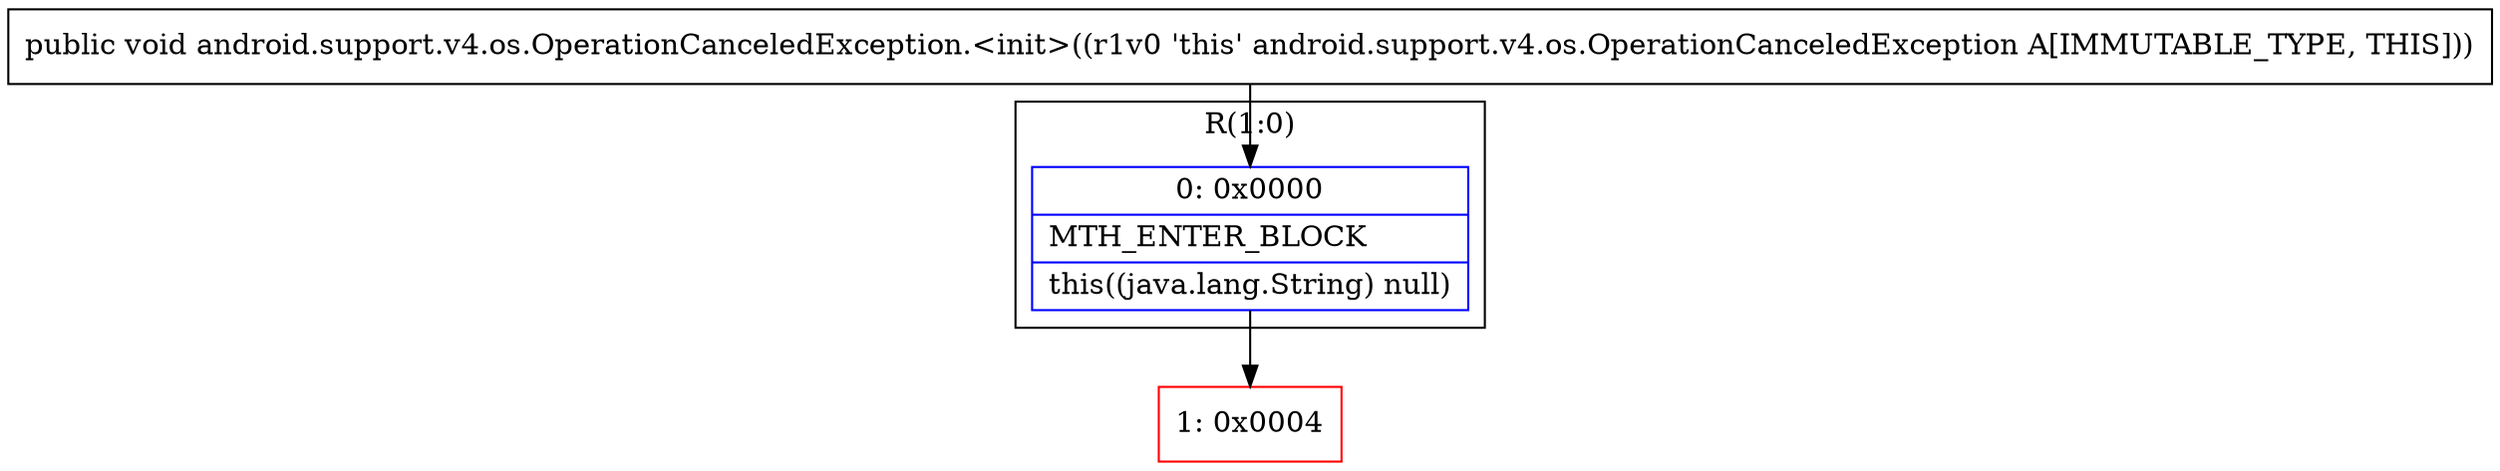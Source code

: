 digraph "CFG forandroid.support.v4.os.OperationCanceledException.\<init\>()V" {
subgraph cluster_Region_1001867916 {
label = "R(1:0)";
node [shape=record,color=blue];
Node_0 [shape=record,label="{0\:\ 0x0000|MTH_ENTER_BLOCK\l|this((java.lang.String) null)\l}"];
}
Node_1 [shape=record,color=red,label="{1\:\ 0x0004}"];
MethodNode[shape=record,label="{public void android.support.v4.os.OperationCanceledException.\<init\>((r1v0 'this' android.support.v4.os.OperationCanceledException A[IMMUTABLE_TYPE, THIS])) }"];
MethodNode -> Node_0;
Node_0 -> Node_1;
}

